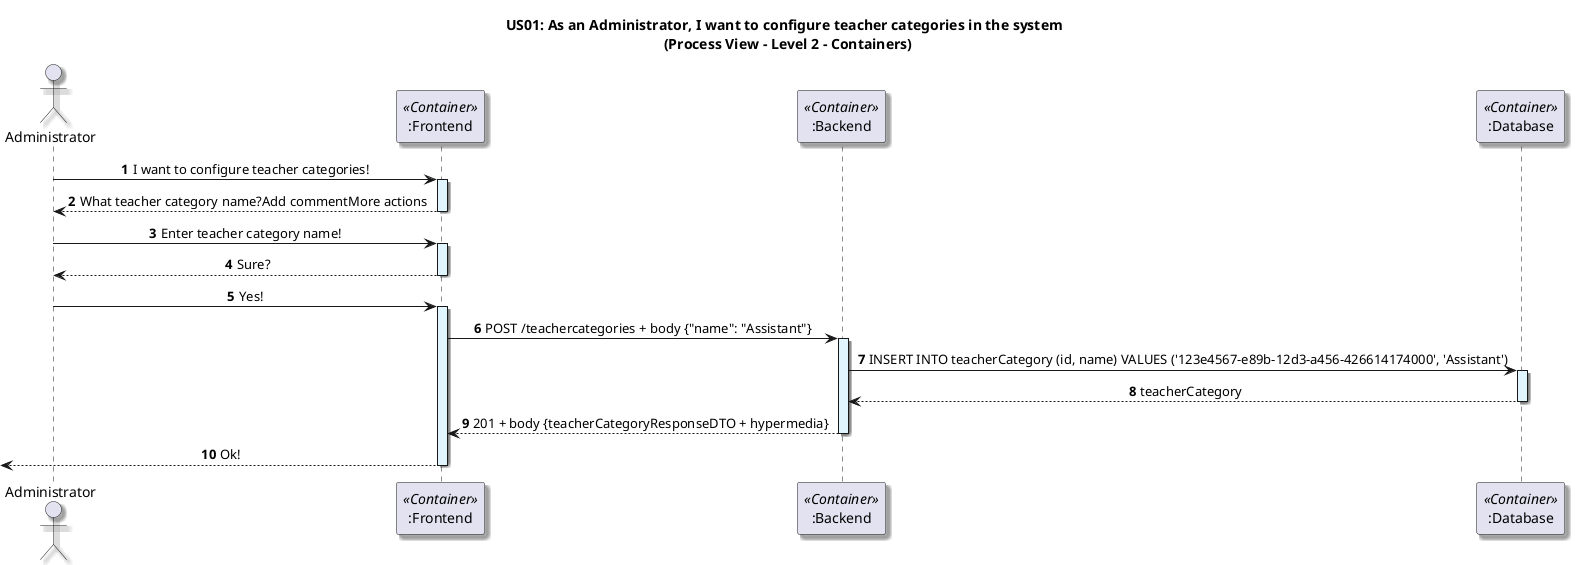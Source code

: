 @startuml

title US01: As an Administrator, I want to configure teacher categories in the system \n (Process View - Level 2 - Containers)

skinparam componentStyle component
skinparam defaultTextAlignment center
skinparam shadowing true

autonumber

actor Administrator as admin
participant ":Frontend" as frontend <<Container>>
participant ":Backend" as backend <<Container>>
participant ":Database" as db <<Container>>


admin -> frontend: I want to configure teacher categories!
activate frontend #E1F5FE
frontend --> admin: What teacher category name?Add commentMore actions
deactivate frontend

admin -> frontend: Enter teacher category name!
activate frontend #E1F5FE
frontend --> admin: Sure?
deactivate frontend

admin -> frontend: Yes!
activate frontend #E1F5FE

frontend -> backend: POST /teachercategories + body {"name": "Assistant"}
activate backend #E1F5FE

backend -> db: INSERT INTO teacherCategory (id, name) VALUES ('123e4567-e89b-12d3-a456-426614174000', 'Assistant')
activate db #E1F5FE

db --> backend: teacherCategory
deactivate db

backend --> frontend: 201 + body {teacherCategoryResponseDTO + hypermedia}
deactivate backend

<-- frontend : Ok!
deactivate frontend

@enduml